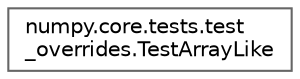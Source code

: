 digraph "Graphical Class Hierarchy"
{
 // LATEX_PDF_SIZE
  bgcolor="transparent";
  edge [fontname=Helvetica,fontsize=10,labelfontname=Helvetica,labelfontsize=10];
  node [fontname=Helvetica,fontsize=10,shape=box,height=0.2,width=0.4];
  rankdir="LR";
  Node0 [id="Node000000",label="numpy.core.tests.test\l_overrides.TestArrayLike",height=0.2,width=0.4,color="grey40", fillcolor="white", style="filled",URL="$da/d53/classnumpy_1_1core_1_1tests_1_1test__overrides_1_1TestArrayLike.html",tooltip=" "];
}

